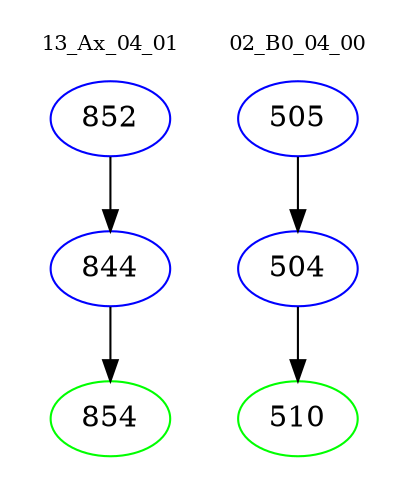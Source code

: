 digraph{
subgraph cluster_0 {
color = white
label = "13_Ax_04_01";
fontsize=10;
T0_852 [label="852", color="blue"]
T0_852 -> T0_844 [color="black"]
T0_844 [label="844", color="blue"]
T0_844 -> T0_854 [color="black"]
T0_854 [label="854", color="green"]
}
subgraph cluster_1 {
color = white
label = "02_B0_04_00";
fontsize=10;
T1_505 [label="505", color="blue"]
T1_505 -> T1_504 [color="black"]
T1_504 [label="504", color="blue"]
T1_504 -> T1_510 [color="black"]
T1_510 [label="510", color="green"]
}
}
